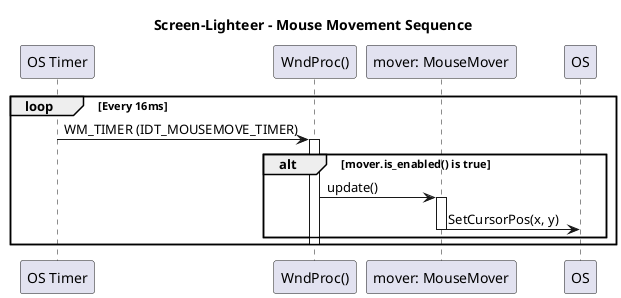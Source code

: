@startuml
title Screen-Lighteer - Mouse Movement Sequence

participant "OS Timer" as Timer
participant "WndProc()" as WndProc
participant "mover: MouseMover" as Mover

loop Every 16ms
    Timer -> WndProc: WM_TIMER (IDT_MOUSEMOVE_TIMER)
    activate WndProc

    alt mover.is_enabled() is true
        WndProc -> Mover: update()
        activate Mover
        Mover -> OS: SetCursorPos(x, y)
        deactivate Mover
    end

    deactivate WndProc
end

@enduml